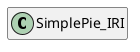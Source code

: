 @startuml
set namespaceSeparator \\
hide members
hide << alias >> circle

class SimplePie_IRI
@enduml
